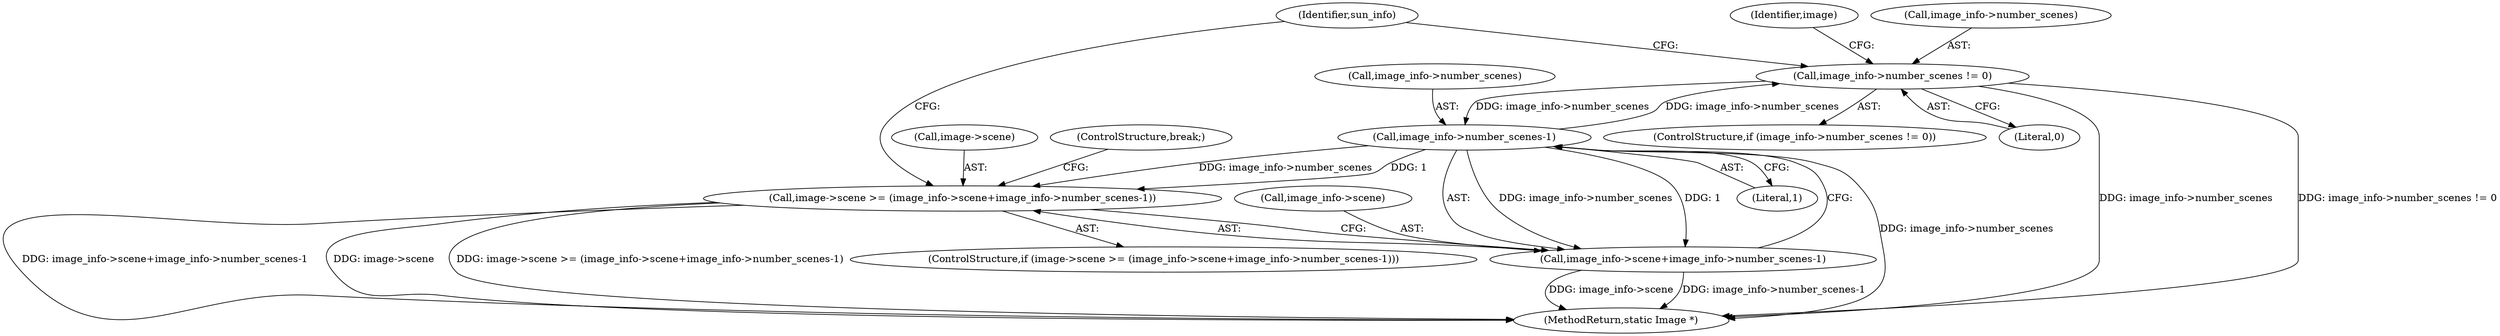 digraph "0_ImageMagick_bd96074b254c6607a0f7731e59f923ad19d5a46d@pointer" {
"1001622" [label="(Call,image_info->number_scenes != 0)"];
"1001636" [label="(Call,image_info->number_scenes-1)"];
"1001622" [label="(Call,image_info->number_scenes != 0)"];
"1001628" [label="(Call,image->scene >= (image_info->scene+image_info->number_scenes-1))"];
"1001632" [label="(Call,image_info->scene+image_info->number_scenes-1)"];
"1001621" [label="(ControlStructure,if (image_info->number_scenes != 0))"];
"1001640" [label="(Literal,1)"];
"1001626" [label="(Literal,0)"];
"1001623" [label="(Call,image_info->number_scenes)"];
"1001627" [label="(ControlStructure,if (image->scene >= (image_info->scene+image_info->number_scenes-1)))"];
"1001636" [label="(Call,image_info->number_scenes-1)"];
"1001622" [label="(Call,image_info->number_scenes != 0)"];
"1001705" [label="(MethodReturn,static Image *)"];
"1001629" [label="(Call,image->scene)"];
"1001641" [label="(ControlStructure,break;)"];
"1001633" [label="(Call,image_info->scene)"];
"1001637" [label="(Call,image_info->number_scenes)"];
"1001644" [label="(Identifier,sun_info)"];
"1001628" [label="(Call,image->scene >= (image_info->scene+image_info->number_scenes-1))"];
"1001630" [label="(Identifier,image)"];
"1001632" [label="(Call,image_info->scene+image_info->number_scenes-1)"];
"1001622" -> "1001621"  [label="AST: "];
"1001622" -> "1001626"  [label="CFG: "];
"1001623" -> "1001622"  [label="AST: "];
"1001626" -> "1001622"  [label="AST: "];
"1001630" -> "1001622"  [label="CFG: "];
"1001644" -> "1001622"  [label="CFG: "];
"1001622" -> "1001705"  [label="DDG: image_info->number_scenes"];
"1001622" -> "1001705"  [label="DDG: image_info->number_scenes != 0"];
"1001636" -> "1001622"  [label="DDG: image_info->number_scenes"];
"1001622" -> "1001636"  [label="DDG: image_info->number_scenes"];
"1001636" -> "1001632"  [label="AST: "];
"1001636" -> "1001640"  [label="CFG: "];
"1001637" -> "1001636"  [label="AST: "];
"1001640" -> "1001636"  [label="AST: "];
"1001632" -> "1001636"  [label="CFG: "];
"1001636" -> "1001705"  [label="DDG: image_info->number_scenes"];
"1001636" -> "1001628"  [label="DDG: image_info->number_scenes"];
"1001636" -> "1001628"  [label="DDG: 1"];
"1001636" -> "1001632"  [label="DDG: image_info->number_scenes"];
"1001636" -> "1001632"  [label="DDG: 1"];
"1001628" -> "1001627"  [label="AST: "];
"1001628" -> "1001632"  [label="CFG: "];
"1001629" -> "1001628"  [label="AST: "];
"1001632" -> "1001628"  [label="AST: "];
"1001641" -> "1001628"  [label="CFG: "];
"1001644" -> "1001628"  [label="CFG: "];
"1001628" -> "1001705"  [label="DDG: image_info->scene+image_info->number_scenes-1"];
"1001628" -> "1001705"  [label="DDG: image->scene"];
"1001628" -> "1001705"  [label="DDG: image->scene >= (image_info->scene+image_info->number_scenes-1)"];
"1001633" -> "1001632"  [label="AST: "];
"1001632" -> "1001705"  [label="DDG: image_info->number_scenes-1"];
"1001632" -> "1001705"  [label="DDG: image_info->scene"];
}
